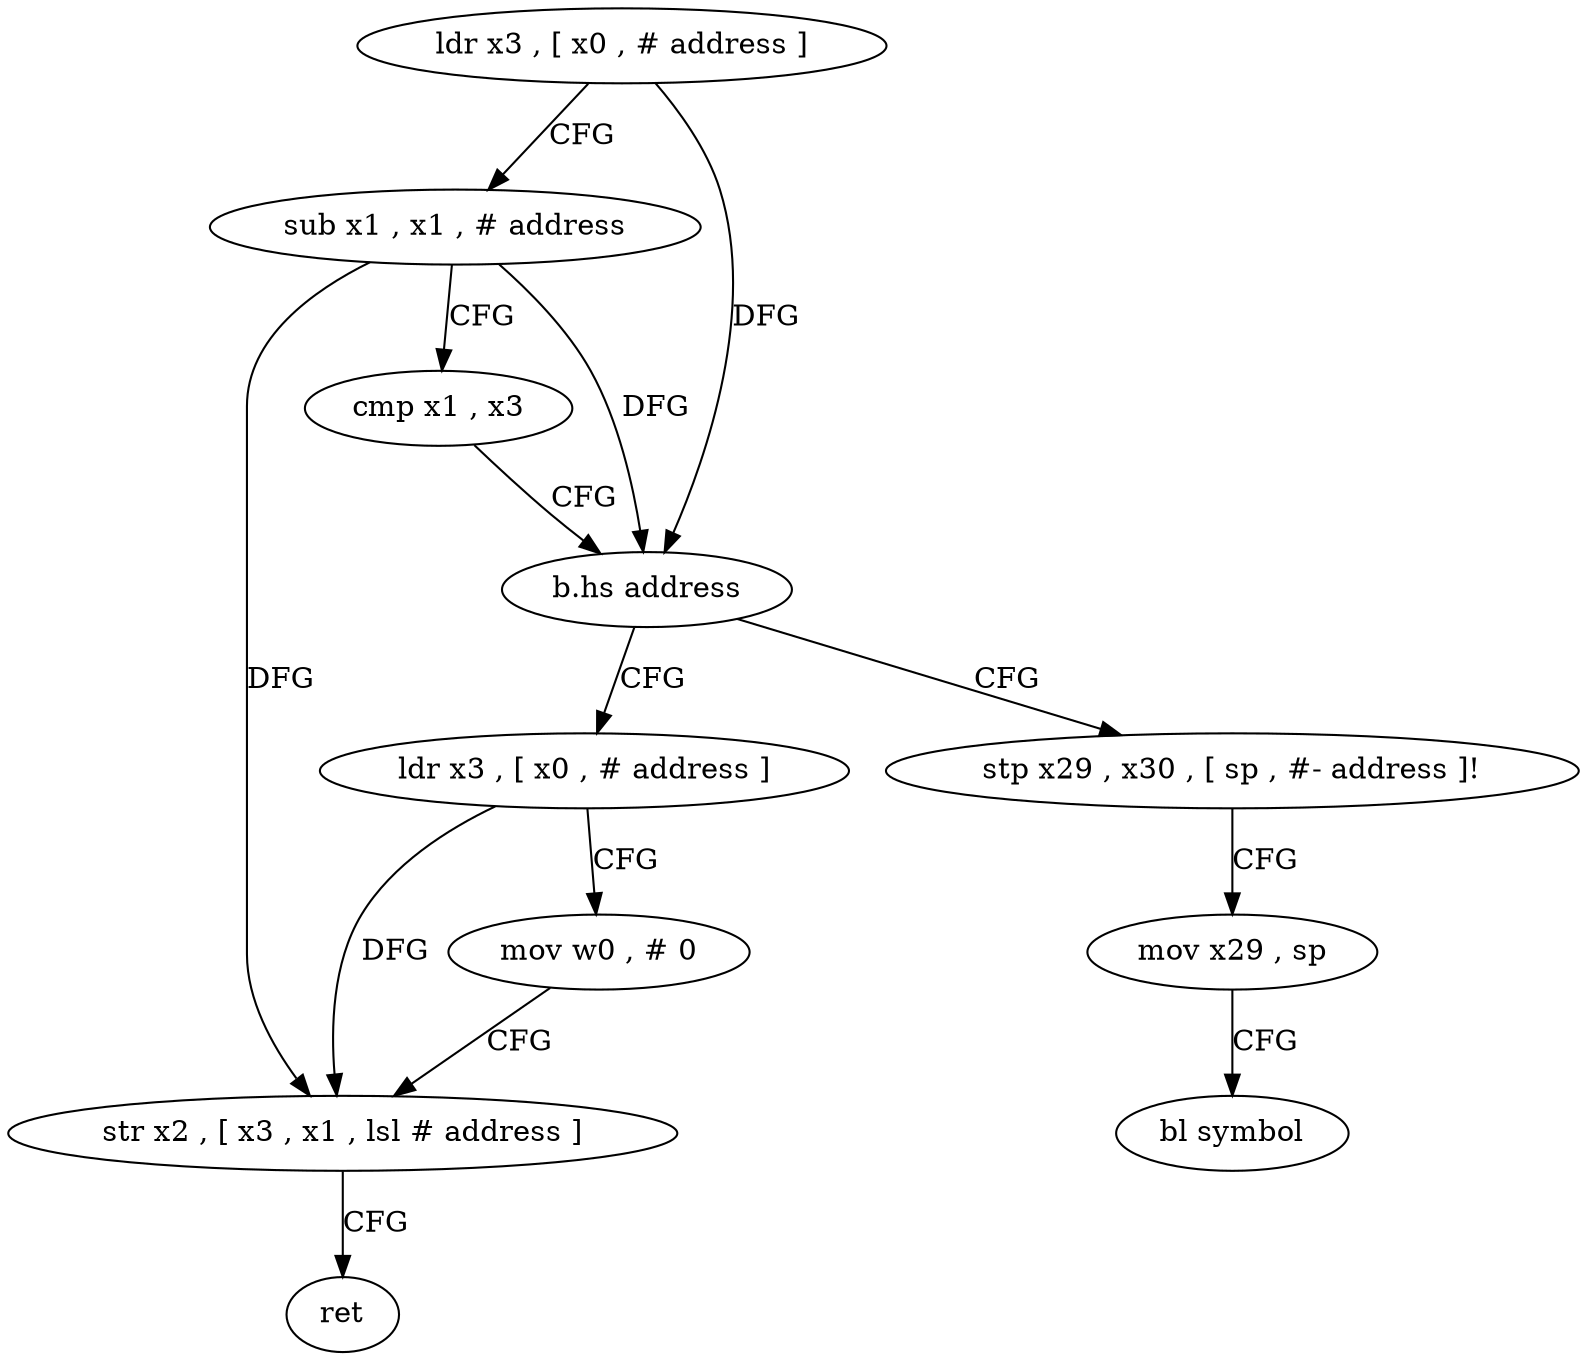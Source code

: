 digraph "func" {
"150536" [label = "ldr x3 , [ x0 , # address ]" ]
"150540" [label = "sub x1 , x1 , # address" ]
"150544" [label = "cmp x1 , x3" ]
"150548" [label = "b.hs address" ]
"150568" [label = "stp x29 , x30 , [ sp , #- address ]!" ]
"150552" [label = "ldr x3 , [ x0 , # address ]" ]
"150572" [label = "mov x29 , sp" ]
"150576" [label = "bl symbol" ]
"150556" [label = "mov w0 , # 0" ]
"150560" [label = "str x2 , [ x3 , x1 , lsl # address ]" ]
"150564" [label = "ret" ]
"150536" -> "150540" [ label = "CFG" ]
"150536" -> "150548" [ label = "DFG" ]
"150540" -> "150544" [ label = "CFG" ]
"150540" -> "150548" [ label = "DFG" ]
"150540" -> "150560" [ label = "DFG" ]
"150544" -> "150548" [ label = "CFG" ]
"150548" -> "150568" [ label = "CFG" ]
"150548" -> "150552" [ label = "CFG" ]
"150568" -> "150572" [ label = "CFG" ]
"150552" -> "150556" [ label = "CFG" ]
"150552" -> "150560" [ label = "DFG" ]
"150572" -> "150576" [ label = "CFG" ]
"150556" -> "150560" [ label = "CFG" ]
"150560" -> "150564" [ label = "CFG" ]
}
